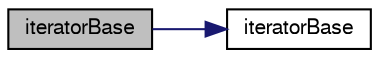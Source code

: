 digraph "iteratorBase"
{
  bgcolor="transparent";
  edge [fontname="FreeSans",fontsize="10",labelfontname="FreeSans",labelfontsize="10"];
  node [fontname="FreeSans",fontsize="10",shape=record];
  rankdir="LR";
  Node7 [label="iteratorBase",height=0.2,width=0.4,color="black", fillcolor="grey75", style="filled", fontcolor="black"];
  Node7 -> Node8 [color="midnightblue",fontsize="10",style="solid",fontname="FreeSans"];
  Node8 [label="iteratorBase",height=0.2,width=0.4,color="black",URL="$a25718.html#aaac009feacc7795b6481cb8fc6a6571e",tooltip="Construct null - equivalent to an &#39;end&#39; position. "];
}
